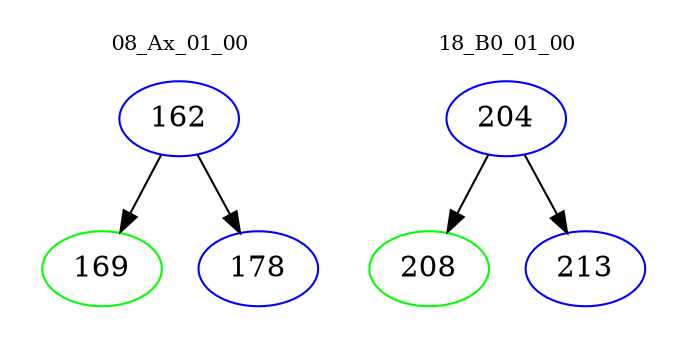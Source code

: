 digraph{
subgraph cluster_0 {
color = white
label = "08_Ax_01_00";
fontsize=10;
T0_162 [label="162", color="blue"]
T0_162 -> T0_169 [color="black"]
T0_169 [label="169", color="green"]
T0_162 -> T0_178 [color="black"]
T0_178 [label="178", color="blue"]
}
subgraph cluster_1 {
color = white
label = "18_B0_01_00";
fontsize=10;
T1_204 [label="204", color="blue"]
T1_204 -> T1_208 [color="black"]
T1_208 [label="208", color="green"]
T1_204 -> T1_213 [color="black"]
T1_213 [label="213", color="blue"]
}
}
